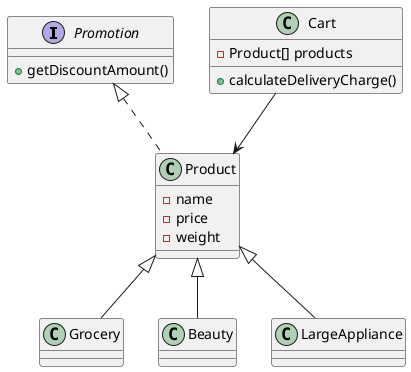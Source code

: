 @startuml
interface Promotion {
    +getDiscountAmount()
}

class Product {
    -name
    -price
    -weight
}

class Cart {
    -Product[] products
    +calculateDeliveryCharge()
}

Product <|-- Grocery
Product <|-- Beauty
Product <|-- LargeAppliance

Promotion <|.. Product

class Grocery
class Beauty
class LargeAppliance

Cart --> Product
@enduml